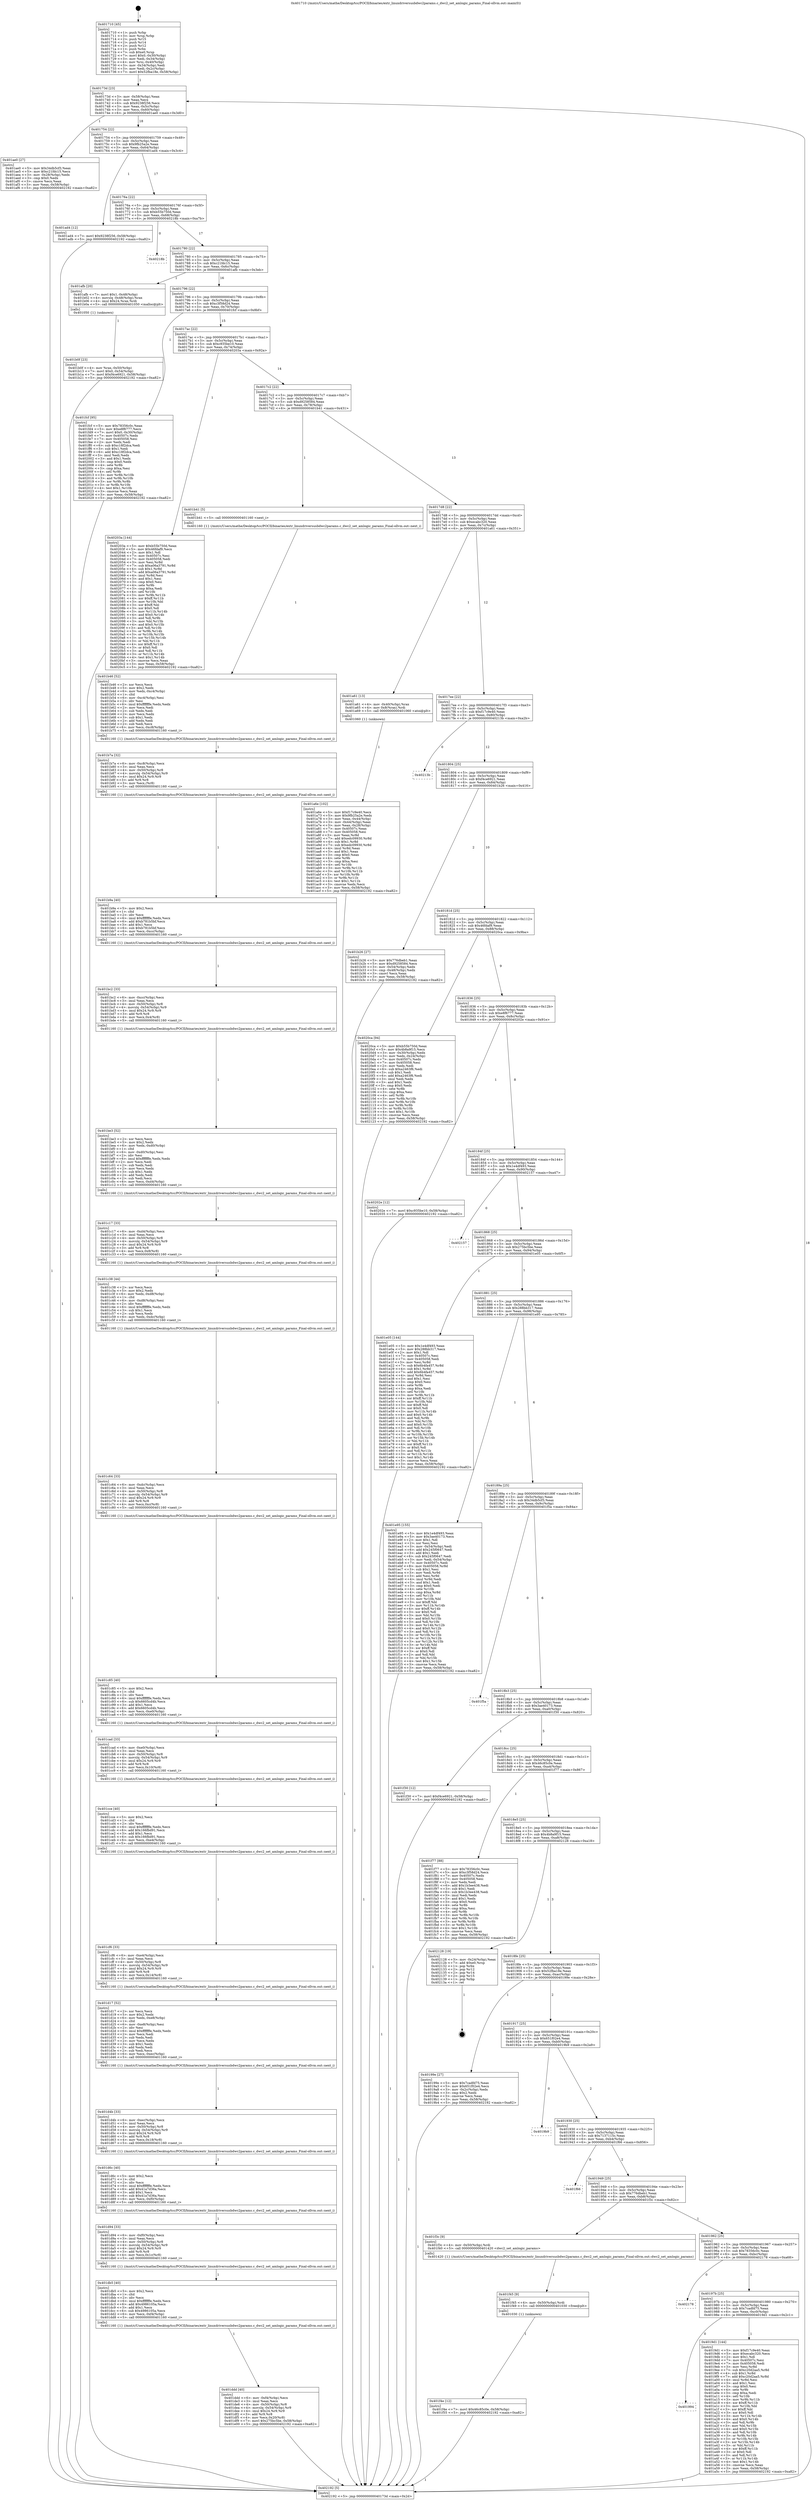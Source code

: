 digraph "0x401710" {
  label = "0x401710 (/mnt/c/Users/mathe/Desktop/tcc/POCII/binaries/extr_linuxdriversusbdwc2params.c_dwc2_set_amlogic_params_Final-ollvm.out::main(0))"
  labelloc = "t"
  node[shape=record]

  Entry [label="",width=0.3,height=0.3,shape=circle,fillcolor=black,style=filled]
  "0x40173d" [label="{
     0x40173d [23]\l
     | [instrs]\l
     &nbsp;&nbsp;0x40173d \<+3\>: mov -0x58(%rbp),%eax\l
     &nbsp;&nbsp;0x401740 \<+2\>: mov %eax,%ecx\l
     &nbsp;&nbsp;0x401742 \<+6\>: sub $0x9238f256,%ecx\l
     &nbsp;&nbsp;0x401748 \<+3\>: mov %eax,-0x5c(%rbp)\l
     &nbsp;&nbsp;0x40174b \<+3\>: mov %ecx,-0x60(%rbp)\l
     &nbsp;&nbsp;0x40174e \<+6\>: je 0000000000401ae0 \<main+0x3d0\>\l
  }"]
  "0x401ae0" [label="{
     0x401ae0 [27]\l
     | [instrs]\l
     &nbsp;&nbsp;0x401ae0 \<+5\>: mov $0x34db5cf3,%eax\l
     &nbsp;&nbsp;0x401ae5 \<+5\>: mov $0xc21fdc15,%ecx\l
     &nbsp;&nbsp;0x401aea \<+3\>: mov -0x28(%rbp),%edx\l
     &nbsp;&nbsp;0x401aed \<+3\>: cmp $0x0,%edx\l
     &nbsp;&nbsp;0x401af0 \<+3\>: cmove %ecx,%eax\l
     &nbsp;&nbsp;0x401af3 \<+3\>: mov %eax,-0x58(%rbp)\l
     &nbsp;&nbsp;0x401af6 \<+5\>: jmp 0000000000402192 \<main+0xa82\>\l
  }"]
  "0x401754" [label="{
     0x401754 [22]\l
     | [instrs]\l
     &nbsp;&nbsp;0x401754 \<+5\>: jmp 0000000000401759 \<main+0x49\>\l
     &nbsp;&nbsp;0x401759 \<+3\>: mov -0x5c(%rbp),%eax\l
     &nbsp;&nbsp;0x40175c \<+5\>: sub $0x9fb25a2e,%eax\l
     &nbsp;&nbsp;0x401761 \<+3\>: mov %eax,-0x64(%rbp)\l
     &nbsp;&nbsp;0x401764 \<+6\>: je 0000000000401ad4 \<main+0x3c4\>\l
  }"]
  Exit [label="",width=0.3,height=0.3,shape=circle,fillcolor=black,style=filled,peripheries=2]
  "0x401ad4" [label="{
     0x401ad4 [12]\l
     | [instrs]\l
     &nbsp;&nbsp;0x401ad4 \<+7\>: movl $0x9238f256,-0x58(%rbp)\l
     &nbsp;&nbsp;0x401adb \<+5\>: jmp 0000000000402192 \<main+0xa82\>\l
  }"]
  "0x40176a" [label="{
     0x40176a [22]\l
     | [instrs]\l
     &nbsp;&nbsp;0x40176a \<+5\>: jmp 000000000040176f \<main+0x5f\>\l
     &nbsp;&nbsp;0x40176f \<+3\>: mov -0x5c(%rbp),%eax\l
     &nbsp;&nbsp;0x401772 \<+5\>: sub $0xb55b750d,%eax\l
     &nbsp;&nbsp;0x401777 \<+3\>: mov %eax,-0x68(%rbp)\l
     &nbsp;&nbsp;0x40177a \<+6\>: je 000000000040218b \<main+0xa7b\>\l
  }"]
  "0x401f4e" [label="{
     0x401f4e [12]\l
     | [instrs]\l
     &nbsp;&nbsp;0x401f4e \<+7\>: movl $0x46c85c0e,-0x58(%rbp)\l
     &nbsp;&nbsp;0x401f55 \<+5\>: jmp 0000000000402192 \<main+0xa82\>\l
  }"]
  "0x40218b" [label="{
     0x40218b\l
  }", style=dashed]
  "0x401780" [label="{
     0x401780 [22]\l
     | [instrs]\l
     &nbsp;&nbsp;0x401780 \<+5\>: jmp 0000000000401785 \<main+0x75\>\l
     &nbsp;&nbsp;0x401785 \<+3\>: mov -0x5c(%rbp),%eax\l
     &nbsp;&nbsp;0x401788 \<+5\>: sub $0xc21fdc15,%eax\l
     &nbsp;&nbsp;0x40178d \<+3\>: mov %eax,-0x6c(%rbp)\l
     &nbsp;&nbsp;0x401790 \<+6\>: je 0000000000401afb \<main+0x3eb\>\l
  }"]
  "0x401f45" [label="{
     0x401f45 [9]\l
     | [instrs]\l
     &nbsp;&nbsp;0x401f45 \<+4\>: mov -0x50(%rbp),%rdi\l
     &nbsp;&nbsp;0x401f49 \<+5\>: call 0000000000401030 \<free@plt\>\l
     | [calls]\l
     &nbsp;&nbsp;0x401030 \{1\} (unknown)\l
  }"]
  "0x401afb" [label="{
     0x401afb [20]\l
     | [instrs]\l
     &nbsp;&nbsp;0x401afb \<+7\>: movl $0x1,-0x48(%rbp)\l
     &nbsp;&nbsp;0x401b02 \<+4\>: movslq -0x48(%rbp),%rax\l
     &nbsp;&nbsp;0x401b06 \<+4\>: imul $0x24,%rax,%rdi\l
     &nbsp;&nbsp;0x401b0a \<+5\>: call 0000000000401050 \<malloc@plt\>\l
     | [calls]\l
     &nbsp;&nbsp;0x401050 \{1\} (unknown)\l
  }"]
  "0x401796" [label="{
     0x401796 [22]\l
     | [instrs]\l
     &nbsp;&nbsp;0x401796 \<+5\>: jmp 000000000040179b \<main+0x8b\>\l
     &nbsp;&nbsp;0x40179b \<+3\>: mov -0x5c(%rbp),%eax\l
     &nbsp;&nbsp;0x40179e \<+5\>: sub $0xc3f58d24,%eax\l
     &nbsp;&nbsp;0x4017a3 \<+3\>: mov %eax,-0x70(%rbp)\l
     &nbsp;&nbsp;0x4017a6 \<+6\>: je 0000000000401fcf \<main+0x8bf\>\l
  }"]
  "0x401ddd" [label="{
     0x401ddd [40]\l
     | [instrs]\l
     &nbsp;&nbsp;0x401ddd \<+6\>: mov -0xf4(%rbp),%ecx\l
     &nbsp;&nbsp;0x401de3 \<+3\>: imul %eax,%ecx\l
     &nbsp;&nbsp;0x401de6 \<+4\>: mov -0x50(%rbp),%r8\l
     &nbsp;&nbsp;0x401dea \<+4\>: movslq -0x54(%rbp),%r9\l
     &nbsp;&nbsp;0x401dee \<+4\>: imul $0x24,%r9,%r9\l
     &nbsp;&nbsp;0x401df2 \<+3\>: add %r9,%r8\l
     &nbsp;&nbsp;0x401df5 \<+4\>: mov %ecx,0x20(%r8)\l
     &nbsp;&nbsp;0x401df9 \<+7\>: movl $0x275bc5be,-0x58(%rbp)\l
     &nbsp;&nbsp;0x401e00 \<+5\>: jmp 0000000000402192 \<main+0xa82\>\l
  }"]
  "0x401fcf" [label="{
     0x401fcf [95]\l
     | [instrs]\l
     &nbsp;&nbsp;0x401fcf \<+5\>: mov $0x78356c0c,%eax\l
     &nbsp;&nbsp;0x401fd4 \<+5\>: mov $0xe8f6777,%ecx\l
     &nbsp;&nbsp;0x401fd9 \<+7\>: movl $0x0,-0x30(%rbp)\l
     &nbsp;&nbsp;0x401fe0 \<+7\>: mov 0x40507c,%edx\l
     &nbsp;&nbsp;0x401fe7 \<+7\>: mov 0x405058,%esi\l
     &nbsp;&nbsp;0x401fee \<+2\>: mov %edx,%edi\l
     &nbsp;&nbsp;0x401ff0 \<+6\>: sub $0xc18f2dca,%edi\l
     &nbsp;&nbsp;0x401ff6 \<+3\>: sub $0x1,%edi\l
     &nbsp;&nbsp;0x401ff9 \<+6\>: add $0xc18f2dca,%edi\l
     &nbsp;&nbsp;0x401fff \<+3\>: imul %edi,%edx\l
     &nbsp;&nbsp;0x402002 \<+3\>: and $0x1,%edx\l
     &nbsp;&nbsp;0x402005 \<+3\>: cmp $0x0,%edx\l
     &nbsp;&nbsp;0x402008 \<+4\>: sete %r8b\l
     &nbsp;&nbsp;0x40200c \<+3\>: cmp $0xa,%esi\l
     &nbsp;&nbsp;0x40200f \<+4\>: setl %r9b\l
     &nbsp;&nbsp;0x402013 \<+3\>: mov %r8b,%r10b\l
     &nbsp;&nbsp;0x402016 \<+3\>: and %r9b,%r10b\l
     &nbsp;&nbsp;0x402019 \<+3\>: xor %r9b,%r8b\l
     &nbsp;&nbsp;0x40201c \<+3\>: or %r8b,%r10b\l
     &nbsp;&nbsp;0x40201f \<+4\>: test $0x1,%r10b\l
     &nbsp;&nbsp;0x402023 \<+3\>: cmovne %ecx,%eax\l
     &nbsp;&nbsp;0x402026 \<+3\>: mov %eax,-0x58(%rbp)\l
     &nbsp;&nbsp;0x402029 \<+5\>: jmp 0000000000402192 \<main+0xa82\>\l
  }"]
  "0x4017ac" [label="{
     0x4017ac [22]\l
     | [instrs]\l
     &nbsp;&nbsp;0x4017ac \<+5\>: jmp 00000000004017b1 \<main+0xa1\>\l
     &nbsp;&nbsp;0x4017b1 \<+3\>: mov -0x5c(%rbp),%eax\l
     &nbsp;&nbsp;0x4017b4 \<+5\>: sub $0xc935be10,%eax\l
     &nbsp;&nbsp;0x4017b9 \<+3\>: mov %eax,-0x74(%rbp)\l
     &nbsp;&nbsp;0x4017bc \<+6\>: je 000000000040203a \<main+0x92a\>\l
  }"]
  "0x401db5" [label="{
     0x401db5 [40]\l
     | [instrs]\l
     &nbsp;&nbsp;0x401db5 \<+5\>: mov $0x2,%ecx\l
     &nbsp;&nbsp;0x401dba \<+1\>: cltd\l
     &nbsp;&nbsp;0x401dbb \<+2\>: idiv %ecx\l
     &nbsp;&nbsp;0x401dbd \<+6\>: imul $0xfffffffe,%edx,%ecx\l
     &nbsp;&nbsp;0x401dc3 \<+6\>: add $0x4986105a,%ecx\l
     &nbsp;&nbsp;0x401dc9 \<+3\>: add $0x1,%ecx\l
     &nbsp;&nbsp;0x401dcc \<+6\>: sub $0x4986105a,%ecx\l
     &nbsp;&nbsp;0x401dd2 \<+6\>: mov %ecx,-0xf4(%rbp)\l
     &nbsp;&nbsp;0x401dd8 \<+5\>: call 0000000000401160 \<next_i\>\l
     | [calls]\l
     &nbsp;&nbsp;0x401160 \{1\} (/mnt/c/Users/mathe/Desktop/tcc/POCII/binaries/extr_linuxdriversusbdwc2params.c_dwc2_set_amlogic_params_Final-ollvm.out::next_i)\l
  }"]
  "0x40203a" [label="{
     0x40203a [144]\l
     | [instrs]\l
     &nbsp;&nbsp;0x40203a \<+5\>: mov $0xb55b750d,%eax\l
     &nbsp;&nbsp;0x40203f \<+5\>: mov $0x46fdaf9,%ecx\l
     &nbsp;&nbsp;0x402044 \<+2\>: mov $0x1,%dl\l
     &nbsp;&nbsp;0x402046 \<+7\>: mov 0x40507c,%esi\l
     &nbsp;&nbsp;0x40204d \<+7\>: mov 0x405058,%edi\l
     &nbsp;&nbsp;0x402054 \<+3\>: mov %esi,%r8d\l
     &nbsp;&nbsp;0x402057 \<+7\>: sub $0xa06a3791,%r8d\l
     &nbsp;&nbsp;0x40205e \<+4\>: sub $0x1,%r8d\l
     &nbsp;&nbsp;0x402062 \<+7\>: add $0xa06a3791,%r8d\l
     &nbsp;&nbsp;0x402069 \<+4\>: imul %r8d,%esi\l
     &nbsp;&nbsp;0x40206d \<+3\>: and $0x1,%esi\l
     &nbsp;&nbsp;0x402070 \<+3\>: cmp $0x0,%esi\l
     &nbsp;&nbsp;0x402073 \<+4\>: sete %r9b\l
     &nbsp;&nbsp;0x402077 \<+3\>: cmp $0xa,%edi\l
     &nbsp;&nbsp;0x40207a \<+4\>: setl %r10b\l
     &nbsp;&nbsp;0x40207e \<+3\>: mov %r9b,%r11b\l
     &nbsp;&nbsp;0x402081 \<+4\>: xor $0xff,%r11b\l
     &nbsp;&nbsp;0x402085 \<+3\>: mov %r10b,%bl\l
     &nbsp;&nbsp;0x402088 \<+3\>: xor $0xff,%bl\l
     &nbsp;&nbsp;0x40208b \<+3\>: xor $0x0,%dl\l
     &nbsp;&nbsp;0x40208e \<+3\>: mov %r11b,%r14b\l
     &nbsp;&nbsp;0x402091 \<+4\>: and $0x0,%r14b\l
     &nbsp;&nbsp;0x402095 \<+3\>: and %dl,%r9b\l
     &nbsp;&nbsp;0x402098 \<+3\>: mov %bl,%r15b\l
     &nbsp;&nbsp;0x40209b \<+4\>: and $0x0,%r15b\l
     &nbsp;&nbsp;0x40209f \<+3\>: and %dl,%r10b\l
     &nbsp;&nbsp;0x4020a2 \<+3\>: or %r9b,%r14b\l
     &nbsp;&nbsp;0x4020a5 \<+3\>: or %r10b,%r15b\l
     &nbsp;&nbsp;0x4020a8 \<+3\>: xor %r15b,%r14b\l
     &nbsp;&nbsp;0x4020ab \<+3\>: or %bl,%r11b\l
     &nbsp;&nbsp;0x4020ae \<+4\>: xor $0xff,%r11b\l
     &nbsp;&nbsp;0x4020b2 \<+3\>: or $0x0,%dl\l
     &nbsp;&nbsp;0x4020b5 \<+3\>: and %dl,%r11b\l
     &nbsp;&nbsp;0x4020b8 \<+3\>: or %r11b,%r14b\l
     &nbsp;&nbsp;0x4020bb \<+4\>: test $0x1,%r14b\l
     &nbsp;&nbsp;0x4020bf \<+3\>: cmovne %ecx,%eax\l
     &nbsp;&nbsp;0x4020c2 \<+3\>: mov %eax,-0x58(%rbp)\l
     &nbsp;&nbsp;0x4020c5 \<+5\>: jmp 0000000000402192 \<main+0xa82\>\l
  }"]
  "0x4017c2" [label="{
     0x4017c2 [22]\l
     | [instrs]\l
     &nbsp;&nbsp;0x4017c2 \<+5\>: jmp 00000000004017c7 \<main+0xb7\>\l
     &nbsp;&nbsp;0x4017c7 \<+3\>: mov -0x5c(%rbp),%eax\l
     &nbsp;&nbsp;0x4017ca \<+5\>: sub $0xd9258584,%eax\l
     &nbsp;&nbsp;0x4017cf \<+3\>: mov %eax,-0x78(%rbp)\l
     &nbsp;&nbsp;0x4017d2 \<+6\>: je 0000000000401b41 \<main+0x431\>\l
  }"]
  "0x401d94" [label="{
     0x401d94 [33]\l
     | [instrs]\l
     &nbsp;&nbsp;0x401d94 \<+6\>: mov -0xf0(%rbp),%ecx\l
     &nbsp;&nbsp;0x401d9a \<+3\>: imul %eax,%ecx\l
     &nbsp;&nbsp;0x401d9d \<+4\>: mov -0x50(%rbp),%r8\l
     &nbsp;&nbsp;0x401da1 \<+4\>: movslq -0x54(%rbp),%r9\l
     &nbsp;&nbsp;0x401da5 \<+4\>: imul $0x24,%r9,%r9\l
     &nbsp;&nbsp;0x401da9 \<+3\>: add %r9,%r8\l
     &nbsp;&nbsp;0x401dac \<+4\>: mov %ecx,0x1c(%r8)\l
     &nbsp;&nbsp;0x401db0 \<+5\>: call 0000000000401160 \<next_i\>\l
     | [calls]\l
     &nbsp;&nbsp;0x401160 \{1\} (/mnt/c/Users/mathe/Desktop/tcc/POCII/binaries/extr_linuxdriversusbdwc2params.c_dwc2_set_amlogic_params_Final-ollvm.out::next_i)\l
  }"]
  "0x401b41" [label="{
     0x401b41 [5]\l
     | [instrs]\l
     &nbsp;&nbsp;0x401b41 \<+5\>: call 0000000000401160 \<next_i\>\l
     | [calls]\l
     &nbsp;&nbsp;0x401160 \{1\} (/mnt/c/Users/mathe/Desktop/tcc/POCII/binaries/extr_linuxdriversusbdwc2params.c_dwc2_set_amlogic_params_Final-ollvm.out::next_i)\l
  }"]
  "0x4017d8" [label="{
     0x4017d8 [22]\l
     | [instrs]\l
     &nbsp;&nbsp;0x4017d8 \<+5\>: jmp 00000000004017dd \<main+0xcd\>\l
     &nbsp;&nbsp;0x4017dd \<+3\>: mov -0x5c(%rbp),%eax\l
     &nbsp;&nbsp;0x4017e0 \<+5\>: sub $0xecabc320,%eax\l
     &nbsp;&nbsp;0x4017e5 \<+3\>: mov %eax,-0x7c(%rbp)\l
     &nbsp;&nbsp;0x4017e8 \<+6\>: je 0000000000401a61 \<main+0x351\>\l
  }"]
  "0x401d6c" [label="{
     0x401d6c [40]\l
     | [instrs]\l
     &nbsp;&nbsp;0x401d6c \<+5\>: mov $0x2,%ecx\l
     &nbsp;&nbsp;0x401d71 \<+1\>: cltd\l
     &nbsp;&nbsp;0x401d72 \<+2\>: idiv %ecx\l
     &nbsp;&nbsp;0x401d74 \<+6\>: imul $0xfffffffe,%edx,%ecx\l
     &nbsp;&nbsp;0x401d7a \<+6\>: add $0x41a7d36a,%ecx\l
     &nbsp;&nbsp;0x401d80 \<+3\>: add $0x1,%ecx\l
     &nbsp;&nbsp;0x401d83 \<+6\>: sub $0x41a7d36a,%ecx\l
     &nbsp;&nbsp;0x401d89 \<+6\>: mov %ecx,-0xf0(%rbp)\l
     &nbsp;&nbsp;0x401d8f \<+5\>: call 0000000000401160 \<next_i\>\l
     | [calls]\l
     &nbsp;&nbsp;0x401160 \{1\} (/mnt/c/Users/mathe/Desktop/tcc/POCII/binaries/extr_linuxdriversusbdwc2params.c_dwc2_set_amlogic_params_Final-ollvm.out::next_i)\l
  }"]
  "0x401a61" [label="{
     0x401a61 [13]\l
     | [instrs]\l
     &nbsp;&nbsp;0x401a61 \<+4\>: mov -0x40(%rbp),%rax\l
     &nbsp;&nbsp;0x401a65 \<+4\>: mov 0x8(%rax),%rdi\l
     &nbsp;&nbsp;0x401a69 \<+5\>: call 0000000000401060 \<atoi@plt\>\l
     | [calls]\l
     &nbsp;&nbsp;0x401060 \{1\} (unknown)\l
  }"]
  "0x4017ee" [label="{
     0x4017ee [22]\l
     | [instrs]\l
     &nbsp;&nbsp;0x4017ee \<+5\>: jmp 00000000004017f3 \<main+0xe3\>\l
     &nbsp;&nbsp;0x4017f3 \<+3\>: mov -0x5c(%rbp),%eax\l
     &nbsp;&nbsp;0x4017f6 \<+5\>: sub $0xf17c9e40,%eax\l
     &nbsp;&nbsp;0x4017fb \<+3\>: mov %eax,-0x80(%rbp)\l
     &nbsp;&nbsp;0x4017fe \<+6\>: je 000000000040213b \<main+0xa2b\>\l
  }"]
  "0x401d4b" [label="{
     0x401d4b [33]\l
     | [instrs]\l
     &nbsp;&nbsp;0x401d4b \<+6\>: mov -0xec(%rbp),%ecx\l
     &nbsp;&nbsp;0x401d51 \<+3\>: imul %eax,%ecx\l
     &nbsp;&nbsp;0x401d54 \<+4\>: mov -0x50(%rbp),%r8\l
     &nbsp;&nbsp;0x401d58 \<+4\>: movslq -0x54(%rbp),%r9\l
     &nbsp;&nbsp;0x401d5c \<+4\>: imul $0x24,%r9,%r9\l
     &nbsp;&nbsp;0x401d60 \<+3\>: add %r9,%r8\l
     &nbsp;&nbsp;0x401d63 \<+4\>: mov %ecx,0x18(%r8)\l
     &nbsp;&nbsp;0x401d67 \<+5\>: call 0000000000401160 \<next_i\>\l
     | [calls]\l
     &nbsp;&nbsp;0x401160 \{1\} (/mnt/c/Users/mathe/Desktop/tcc/POCII/binaries/extr_linuxdriversusbdwc2params.c_dwc2_set_amlogic_params_Final-ollvm.out::next_i)\l
  }"]
  "0x40213b" [label="{
     0x40213b\l
  }", style=dashed]
  "0x401804" [label="{
     0x401804 [25]\l
     | [instrs]\l
     &nbsp;&nbsp;0x401804 \<+5\>: jmp 0000000000401809 \<main+0xf9\>\l
     &nbsp;&nbsp;0x401809 \<+3\>: mov -0x5c(%rbp),%eax\l
     &nbsp;&nbsp;0x40180c \<+5\>: sub $0xf4ce6921,%eax\l
     &nbsp;&nbsp;0x401811 \<+6\>: mov %eax,-0x84(%rbp)\l
     &nbsp;&nbsp;0x401817 \<+6\>: je 0000000000401b26 \<main+0x416\>\l
  }"]
  "0x401d17" [label="{
     0x401d17 [52]\l
     | [instrs]\l
     &nbsp;&nbsp;0x401d17 \<+2\>: xor %ecx,%ecx\l
     &nbsp;&nbsp;0x401d19 \<+5\>: mov $0x2,%edx\l
     &nbsp;&nbsp;0x401d1e \<+6\>: mov %edx,-0xe8(%rbp)\l
     &nbsp;&nbsp;0x401d24 \<+1\>: cltd\l
     &nbsp;&nbsp;0x401d25 \<+6\>: mov -0xe8(%rbp),%esi\l
     &nbsp;&nbsp;0x401d2b \<+2\>: idiv %esi\l
     &nbsp;&nbsp;0x401d2d \<+6\>: imul $0xfffffffe,%edx,%edx\l
     &nbsp;&nbsp;0x401d33 \<+2\>: mov %ecx,%edi\l
     &nbsp;&nbsp;0x401d35 \<+2\>: sub %edx,%edi\l
     &nbsp;&nbsp;0x401d37 \<+2\>: mov %ecx,%edx\l
     &nbsp;&nbsp;0x401d39 \<+3\>: sub $0x1,%edx\l
     &nbsp;&nbsp;0x401d3c \<+2\>: add %edx,%edi\l
     &nbsp;&nbsp;0x401d3e \<+2\>: sub %edi,%ecx\l
     &nbsp;&nbsp;0x401d40 \<+6\>: mov %ecx,-0xec(%rbp)\l
     &nbsp;&nbsp;0x401d46 \<+5\>: call 0000000000401160 \<next_i\>\l
     | [calls]\l
     &nbsp;&nbsp;0x401160 \{1\} (/mnt/c/Users/mathe/Desktop/tcc/POCII/binaries/extr_linuxdriversusbdwc2params.c_dwc2_set_amlogic_params_Final-ollvm.out::next_i)\l
  }"]
  "0x401b26" [label="{
     0x401b26 [27]\l
     | [instrs]\l
     &nbsp;&nbsp;0x401b26 \<+5\>: mov $0x776dbeb1,%eax\l
     &nbsp;&nbsp;0x401b2b \<+5\>: mov $0xd9258584,%ecx\l
     &nbsp;&nbsp;0x401b30 \<+3\>: mov -0x54(%rbp),%edx\l
     &nbsp;&nbsp;0x401b33 \<+3\>: cmp -0x48(%rbp),%edx\l
     &nbsp;&nbsp;0x401b36 \<+3\>: cmovl %ecx,%eax\l
     &nbsp;&nbsp;0x401b39 \<+3\>: mov %eax,-0x58(%rbp)\l
     &nbsp;&nbsp;0x401b3c \<+5\>: jmp 0000000000402192 \<main+0xa82\>\l
  }"]
  "0x40181d" [label="{
     0x40181d [25]\l
     | [instrs]\l
     &nbsp;&nbsp;0x40181d \<+5\>: jmp 0000000000401822 \<main+0x112\>\l
     &nbsp;&nbsp;0x401822 \<+3\>: mov -0x5c(%rbp),%eax\l
     &nbsp;&nbsp;0x401825 \<+5\>: sub $0x46fdaf9,%eax\l
     &nbsp;&nbsp;0x40182a \<+6\>: mov %eax,-0x88(%rbp)\l
     &nbsp;&nbsp;0x401830 \<+6\>: je 00000000004020ca \<main+0x9ba\>\l
  }"]
  "0x401cf6" [label="{
     0x401cf6 [33]\l
     | [instrs]\l
     &nbsp;&nbsp;0x401cf6 \<+6\>: mov -0xe4(%rbp),%ecx\l
     &nbsp;&nbsp;0x401cfc \<+3\>: imul %eax,%ecx\l
     &nbsp;&nbsp;0x401cff \<+4\>: mov -0x50(%rbp),%r8\l
     &nbsp;&nbsp;0x401d03 \<+4\>: movslq -0x54(%rbp),%r9\l
     &nbsp;&nbsp;0x401d07 \<+4\>: imul $0x24,%r9,%r9\l
     &nbsp;&nbsp;0x401d0b \<+3\>: add %r9,%r8\l
     &nbsp;&nbsp;0x401d0e \<+4\>: mov %ecx,0x14(%r8)\l
     &nbsp;&nbsp;0x401d12 \<+5\>: call 0000000000401160 \<next_i\>\l
     | [calls]\l
     &nbsp;&nbsp;0x401160 \{1\} (/mnt/c/Users/mathe/Desktop/tcc/POCII/binaries/extr_linuxdriversusbdwc2params.c_dwc2_set_amlogic_params_Final-ollvm.out::next_i)\l
  }"]
  "0x4020ca" [label="{
     0x4020ca [94]\l
     | [instrs]\l
     &nbsp;&nbsp;0x4020ca \<+5\>: mov $0xb55b750d,%eax\l
     &nbsp;&nbsp;0x4020cf \<+5\>: mov $0x4b8a9f15,%ecx\l
     &nbsp;&nbsp;0x4020d4 \<+3\>: mov -0x30(%rbp),%edx\l
     &nbsp;&nbsp;0x4020d7 \<+3\>: mov %edx,-0x24(%rbp)\l
     &nbsp;&nbsp;0x4020da \<+7\>: mov 0x40507c,%edx\l
     &nbsp;&nbsp;0x4020e1 \<+7\>: mov 0x405058,%esi\l
     &nbsp;&nbsp;0x4020e8 \<+2\>: mov %edx,%edi\l
     &nbsp;&nbsp;0x4020ea \<+6\>: sub $0xa2463f6,%edi\l
     &nbsp;&nbsp;0x4020f0 \<+3\>: sub $0x1,%edi\l
     &nbsp;&nbsp;0x4020f3 \<+6\>: add $0xa2463f6,%edi\l
     &nbsp;&nbsp;0x4020f9 \<+3\>: imul %edi,%edx\l
     &nbsp;&nbsp;0x4020fc \<+3\>: and $0x1,%edx\l
     &nbsp;&nbsp;0x4020ff \<+3\>: cmp $0x0,%edx\l
     &nbsp;&nbsp;0x402102 \<+4\>: sete %r8b\l
     &nbsp;&nbsp;0x402106 \<+3\>: cmp $0xa,%esi\l
     &nbsp;&nbsp;0x402109 \<+4\>: setl %r9b\l
     &nbsp;&nbsp;0x40210d \<+3\>: mov %r8b,%r10b\l
     &nbsp;&nbsp;0x402110 \<+3\>: and %r9b,%r10b\l
     &nbsp;&nbsp;0x402113 \<+3\>: xor %r9b,%r8b\l
     &nbsp;&nbsp;0x402116 \<+3\>: or %r8b,%r10b\l
     &nbsp;&nbsp;0x402119 \<+4\>: test $0x1,%r10b\l
     &nbsp;&nbsp;0x40211d \<+3\>: cmovne %ecx,%eax\l
     &nbsp;&nbsp;0x402120 \<+3\>: mov %eax,-0x58(%rbp)\l
     &nbsp;&nbsp;0x402123 \<+5\>: jmp 0000000000402192 \<main+0xa82\>\l
  }"]
  "0x401836" [label="{
     0x401836 [25]\l
     | [instrs]\l
     &nbsp;&nbsp;0x401836 \<+5\>: jmp 000000000040183b \<main+0x12b\>\l
     &nbsp;&nbsp;0x40183b \<+3\>: mov -0x5c(%rbp),%eax\l
     &nbsp;&nbsp;0x40183e \<+5\>: sub $0xe8f6777,%eax\l
     &nbsp;&nbsp;0x401843 \<+6\>: mov %eax,-0x8c(%rbp)\l
     &nbsp;&nbsp;0x401849 \<+6\>: je 000000000040202e \<main+0x91e\>\l
  }"]
  "0x401cce" [label="{
     0x401cce [40]\l
     | [instrs]\l
     &nbsp;&nbsp;0x401cce \<+5\>: mov $0x2,%ecx\l
     &nbsp;&nbsp;0x401cd3 \<+1\>: cltd\l
     &nbsp;&nbsp;0x401cd4 \<+2\>: idiv %ecx\l
     &nbsp;&nbsp;0x401cd6 \<+6\>: imul $0xfffffffe,%edx,%ecx\l
     &nbsp;&nbsp;0x401cdc \<+6\>: add $0x166fbd91,%ecx\l
     &nbsp;&nbsp;0x401ce2 \<+3\>: add $0x1,%ecx\l
     &nbsp;&nbsp;0x401ce5 \<+6\>: sub $0x166fbd91,%ecx\l
     &nbsp;&nbsp;0x401ceb \<+6\>: mov %ecx,-0xe4(%rbp)\l
     &nbsp;&nbsp;0x401cf1 \<+5\>: call 0000000000401160 \<next_i\>\l
     | [calls]\l
     &nbsp;&nbsp;0x401160 \{1\} (/mnt/c/Users/mathe/Desktop/tcc/POCII/binaries/extr_linuxdriversusbdwc2params.c_dwc2_set_amlogic_params_Final-ollvm.out::next_i)\l
  }"]
  "0x40202e" [label="{
     0x40202e [12]\l
     | [instrs]\l
     &nbsp;&nbsp;0x40202e \<+7\>: movl $0xc935be10,-0x58(%rbp)\l
     &nbsp;&nbsp;0x402035 \<+5\>: jmp 0000000000402192 \<main+0xa82\>\l
  }"]
  "0x40184f" [label="{
     0x40184f [25]\l
     | [instrs]\l
     &nbsp;&nbsp;0x40184f \<+5\>: jmp 0000000000401854 \<main+0x144\>\l
     &nbsp;&nbsp;0x401854 \<+3\>: mov -0x5c(%rbp),%eax\l
     &nbsp;&nbsp;0x401857 \<+5\>: sub $0x1e4df493,%eax\l
     &nbsp;&nbsp;0x40185c \<+6\>: mov %eax,-0x90(%rbp)\l
     &nbsp;&nbsp;0x401862 \<+6\>: je 0000000000402157 \<main+0xa47\>\l
  }"]
  "0x401cad" [label="{
     0x401cad [33]\l
     | [instrs]\l
     &nbsp;&nbsp;0x401cad \<+6\>: mov -0xe0(%rbp),%ecx\l
     &nbsp;&nbsp;0x401cb3 \<+3\>: imul %eax,%ecx\l
     &nbsp;&nbsp;0x401cb6 \<+4\>: mov -0x50(%rbp),%r8\l
     &nbsp;&nbsp;0x401cba \<+4\>: movslq -0x54(%rbp),%r9\l
     &nbsp;&nbsp;0x401cbe \<+4\>: imul $0x24,%r9,%r9\l
     &nbsp;&nbsp;0x401cc2 \<+3\>: add %r9,%r8\l
     &nbsp;&nbsp;0x401cc5 \<+4\>: mov %ecx,0x10(%r8)\l
     &nbsp;&nbsp;0x401cc9 \<+5\>: call 0000000000401160 \<next_i\>\l
     | [calls]\l
     &nbsp;&nbsp;0x401160 \{1\} (/mnt/c/Users/mathe/Desktop/tcc/POCII/binaries/extr_linuxdriversusbdwc2params.c_dwc2_set_amlogic_params_Final-ollvm.out::next_i)\l
  }"]
  "0x402157" [label="{
     0x402157\l
  }", style=dashed]
  "0x401868" [label="{
     0x401868 [25]\l
     | [instrs]\l
     &nbsp;&nbsp;0x401868 \<+5\>: jmp 000000000040186d \<main+0x15d\>\l
     &nbsp;&nbsp;0x40186d \<+3\>: mov -0x5c(%rbp),%eax\l
     &nbsp;&nbsp;0x401870 \<+5\>: sub $0x275bc5be,%eax\l
     &nbsp;&nbsp;0x401875 \<+6\>: mov %eax,-0x94(%rbp)\l
     &nbsp;&nbsp;0x40187b \<+6\>: je 0000000000401e05 \<main+0x6f5\>\l
  }"]
  "0x401c85" [label="{
     0x401c85 [40]\l
     | [instrs]\l
     &nbsp;&nbsp;0x401c85 \<+5\>: mov $0x2,%ecx\l
     &nbsp;&nbsp;0x401c8a \<+1\>: cltd\l
     &nbsp;&nbsp;0x401c8b \<+2\>: idiv %ecx\l
     &nbsp;&nbsp;0x401c8d \<+6\>: imul $0xfffffffe,%edx,%ecx\l
     &nbsp;&nbsp;0x401c93 \<+6\>: sub $0x6605cd4b,%ecx\l
     &nbsp;&nbsp;0x401c99 \<+3\>: add $0x1,%ecx\l
     &nbsp;&nbsp;0x401c9c \<+6\>: add $0x6605cd4b,%ecx\l
     &nbsp;&nbsp;0x401ca2 \<+6\>: mov %ecx,-0xe0(%rbp)\l
     &nbsp;&nbsp;0x401ca8 \<+5\>: call 0000000000401160 \<next_i\>\l
     | [calls]\l
     &nbsp;&nbsp;0x401160 \{1\} (/mnt/c/Users/mathe/Desktop/tcc/POCII/binaries/extr_linuxdriversusbdwc2params.c_dwc2_set_amlogic_params_Final-ollvm.out::next_i)\l
  }"]
  "0x401e05" [label="{
     0x401e05 [144]\l
     | [instrs]\l
     &nbsp;&nbsp;0x401e05 \<+5\>: mov $0x1e4df493,%eax\l
     &nbsp;&nbsp;0x401e0a \<+5\>: mov $0x288bb317,%ecx\l
     &nbsp;&nbsp;0x401e0f \<+2\>: mov $0x1,%dl\l
     &nbsp;&nbsp;0x401e11 \<+7\>: mov 0x40507c,%esi\l
     &nbsp;&nbsp;0x401e18 \<+7\>: mov 0x405058,%edi\l
     &nbsp;&nbsp;0x401e1f \<+3\>: mov %esi,%r8d\l
     &nbsp;&nbsp;0x401e22 \<+7\>: sub $0x6b4fa457,%r8d\l
     &nbsp;&nbsp;0x401e29 \<+4\>: sub $0x1,%r8d\l
     &nbsp;&nbsp;0x401e2d \<+7\>: add $0x6b4fa457,%r8d\l
     &nbsp;&nbsp;0x401e34 \<+4\>: imul %r8d,%esi\l
     &nbsp;&nbsp;0x401e38 \<+3\>: and $0x1,%esi\l
     &nbsp;&nbsp;0x401e3b \<+3\>: cmp $0x0,%esi\l
     &nbsp;&nbsp;0x401e3e \<+4\>: sete %r9b\l
     &nbsp;&nbsp;0x401e42 \<+3\>: cmp $0xa,%edi\l
     &nbsp;&nbsp;0x401e45 \<+4\>: setl %r10b\l
     &nbsp;&nbsp;0x401e49 \<+3\>: mov %r9b,%r11b\l
     &nbsp;&nbsp;0x401e4c \<+4\>: xor $0xff,%r11b\l
     &nbsp;&nbsp;0x401e50 \<+3\>: mov %r10b,%bl\l
     &nbsp;&nbsp;0x401e53 \<+3\>: xor $0xff,%bl\l
     &nbsp;&nbsp;0x401e56 \<+3\>: xor $0x0,%dl\l
     &nbsp;&nbsp;0x401e59 \<+3\>: mov %r11b,%r14b\l
     &nbsp;&nbsp;0x401e5c \<+4\>: and $0x0,%r14b\l
     &nbsp;&nbsp;0x401e60 \<+3\>: and %dl,%r9b\l
     &nbsp;&nbsp;0x401e63 \<+3\>: mov %bl,%r15b\l
     &nbsp;&nbsp;0x401e66 \<+4\>: and $0x0,%r15b\l
     &nbsp;&nbsp;0x401e6a \<+3\>: and %dl,%r10b\l
     &nbsp;&nbsp;0x401e6d \<+3\>: or %r9b,%r14b\l
     &nbsp;&nbsp;0x401e70 \<+3\>: or %r10b,%r15b\l
     &nbsp;&nbsp;0x401e73 \<+3\>: xor %r15b,%r14b\l
     &nbsp;&nbsp;0x401e76 \<+3\>: or %bl,%r11b\l
     &nbsp;&nbsp;0x401e79 \<+4\>: xor $0xff,%r11b\l
     &nbsp;&nbsp;0x401e7d \<+3\>: or $0x0,%dl\l
     &nbsp;&nbsp;0x401e80 \<+3\>: and %dl,%r11b\l
     &nbsp;&nbsp;0x401e83 \<+3\>: or %r11b,%r14b\l
     &nbsp;&nbsp;0x401e86 \<+4\>: test $0x1,%r14b\l
     &nbsp;&nbsp;0x401e8a \<+3\>: cmovne %ecx,%eax\l
     &nbsp;&nbsp;0x401e8d \<+3\>: mov %eax,-0x58(%rbp)\l
     &nbsp;&nbsp;0x401e90 \<+5\>: jmp 0000000000402192 \<main+0xa82\>\l
  }"]
  "0x401881" [label="{
     0x401881 [25]\l
     | [instrs]\l
     &nbsp;&nbsp;0x401881 \<+5\>: jmp 0000000000401886 \<main+0x176\>\l
     &nbsp;&nbsp;0x401886 \<+3\>: mov -0x5c(%rbp),%eax\l
     &nbsp;&nbsp;0x401889 \<+5\>: sub $0x288bb317,%eax\l
     &nbsp;&nbsp;0x40188e \<+6\>: mov %eax,-0x98(%rbp)\l
     &nbsp;&nbsp;0x401894 \<+6\>: je 0000000000401e95 \<main+0x785\>\l
  }"]
  "0x401c64" [label="{
     0x401c64 [33]\l
     | [instrs]\l
     &nbsp;&nbsp;0x401c64 \<+6\>: mov -0xdc(%rbp),%ecx\l
     &nbsp;&nbsp;0x401c6a \<+3\>: imul %eax,%ecx\l
     &nbsp;&nbsp;0x401c6d \<+4\>: mov -0x50(%rbp),%r8\l
     &nbsp;&nbsp;0x401c71 \<+4\>: movslq -0x54(%rbp),%r9\l
     &nbsp;&nbsp;0x401c75 \<+4\>: imul $0x24,%r9,%r9\l
     &nbsp;&nbsp;0x401c79 \<+3\>: add %r9,%r8\l
     &nbsp;&nbsp;0x401c7c \<+4\>: mov %ecx,0xc(%r8)\l
     &nbsp;&nbsp;0x401c80 \<+5\>: call 0000000000401160 \<next_i\>\l
     | [calls]\l
     &nbsp;&nbsp;0x401160 \{1\} (/mnt/c/Users/mathe/Desktop/tcc/POCII/binaries/extr_linuxdriversusbdwc2params.c_dwc2_set_amlogic_params_Final-ollvm.out::next_i)\l
  }"]
  "0x401e95" [label="{
     0x401e95 [155]\l
     | [instrs]\l
     &nbsp;&nbsp;0x401e95 \<+5\>: mov $0x1e4df493,%eax\l
     &nbsp;&nbsp;0x401e9a \<+5\>: mov $0x3ae40173,%ecx\l
     &nbsp;&nbsp;0x401e9f \<+2\>: mov $0x1,%dl\l
     &nbsp;&nbsp;0x401ea1 \<+2\>: xor %esi,%esi\l
     &nbsp;&nbsp;0x401ea3 \<+3\>: mov -0x54(%rbp),%edi\l
     &nbsp;&nbsp;0x401ea6 \<+6\>: add $0x245f0647,%edi\l
     &nbsp;&nbsp;0x401eac \<+3\>: add $0x1,%edi\l
     &nbsp;&nbsp;0x401eaf \<+6\>: sub $0x245f0647,%edi\l
     &nbsp;&nbsp;0x401eb5 \<+3\>: mov %edi,-0x54(%rbp)\l
     &nbsp;&nbsp;0x401eb8 \<+7\>: mov 0x40507c,%edi\l
     &nbsp;&nbsp;0x401ebf \<+8\>: mov 0x405058,%r8d\l
     &nbsp;&nbsp;0x401ec7 \<+3\>: sub $0x1,%esi\l
     &nbsp;&nbsp;0x401eca \<+3\>: mov %edi,%r9d\l
     &nbsp;&nbsp;0x401ecd \<+3\>: add %esi,%r9d\l
     &nbsp;&nbsp;0x401ed0 \<+4\>: imul %r9d,%edi\l
     &nbsp;&nbsp;0x401ed4 \<+3\>: and $0x1,%edi\l
     &nbsp;&nbsp;0x401ed7 \<+3\>: cmp $0x0,%edi\l
     &nbsp;&nbsp;0x401eda \<+4\>: sete %r10b\l
     &nbsp;&nbsp;0x401ede \<+4\>: cmp $0xa,%r8d\l
     &nbsp;&nbsp;0x401ee2 \<+4\>: setl %r11b\l
     &nbsp;&nbsp;0x401ee6 \<+3\>: mov %r10b,%bl\l
     &nbsp;&nbsp;0x401ee9 \<+3\>: xor $0xff,%bl\l
     &nbsp;&nbsp;0x401eec \<+3\>: mov %r11b,%r14b\l
     &nbsp;&nbsp;0x401eef \<+4\>: xor $0xff,%r14b\l
     &nbsp;&nbsp;0x401ef3 \<+3\>: xor $0x0,%dl\l
     &nbsp;&nbsp;0x401ef6 \<+3\>: mov %bl,%r15b\l
     &nbsp;&nbsp;0x401ef9 \<+4\>: and $0x0,%r15b\l
     &nbsp;&nbsp;0x401efd \<+3\>: and %dl,%r10b\l
     &nbsp;&nbsp;0x401f00 \<+3\>: mov %r14b,%r12b\l
     &nbsp;&nbsp;0x401f03 \<+4\>: and $0x0,%r12b\l
     &nbsp;&nbsp;0x401f07 \<+3\>: and %dl,%r11b\l
     &nbsp;&nbsp;0x401f0a \<+3\>: or %r10b,%r15b\l
     &nbsp;&nbsp;0x401f0d \<+3\>: or %r11b,%r12b\l
     &nbsp;&nbsp;0x401f10 \<+3\>: xor %r12b,%r15b\l
     &nbsp;&nbsp;0x401f13 \<+3\>: or %r14b,%bl\l
     &nbsp;&nbsp;0x401f16 \<+3\>: xor $0xff,%bl\l
     &nbsp;&nbsp;0x401f19 \<+3\>: or $0x0,%dl\l
     &nbsp;&nbsp;0x401f1c \<+2\>: and %dl,%bl\l
     &nbsp;&nbsp;0x401f1e \<+3\>: or %bl,%r15b\l
     &nbsp;&nbsp;0x401f21 \<+4\>: test $0x1,%r15b\l
     &nbsp;&nbsp;0x401f25 \<+3\>: cmovne %ecx,%eax\l
     &nbsp;&nbsp;0x401f28 \<+3\>: mov %eax,-0x58(%rbp)\l
     &nbsp;&nbsp;0x401f2b \<+5\>: jmp 0000000000402192 \<main+0xa82\>\l
  }"]
  "0x40189a" [label="{
     0x40189a [25]\l
     | [instrs]\l
     &nbsp;&nbsp;0x40189a \<+5\>: jmp 000000000040189f \<main+0x18f\>\l
     &nbsp;&nbsp;0x40189f \<+3\>: mov -0x5c(%rbp),%eax\l
     &nbsp;&nbsp;0x4018a2 \<+5\>: sub $0x34db5cf3,%eax\l
     &nbsp;&nbsp;0x4018a7 \<+6\>: mov %eax,-0x9c(%rbp)\l
     &nbsp;&nbsp;0x4018ad \<+6\>: je 0000000000401f5a \<main+0x84a\>\l
  }"]
  "0x401c38" [label="{
     0x401c38 [44]\l
     | [instrs]\l
     &nbsp;&nbsp;0x401c38 \<+2\>: xor %ecx,%ecx\l
     &nbsp;&nbsp;0x401c3a \<+5\>: mov $0x2,%edx\l
     &nbsp;&nbsp;0x401c3f \<+6\>: mov %edx,-0xd8(%rbp)\l
     &nbsp;&nbsp;0x401c45 \<+1\>: cltd\l
     &nbsp;&nbsp;0x401c46 \<+6\>: mov -0xd8(%rbp),%esi\l
     &nbsp;&nbsp;0x401c4c \<+2\>: idiv %esi\l
     &nbsp;&nbsp;0x401c4e \<+6\>: imul $0xfffffffe,%edx,%edx\l
     &nbsp;&nbsp;0x401c54 \<+3\>: sub $0x1,%ecx\l
     &nbsp;&nbsp;0x401c57 \<+2\>: sub %ecx,%edx\l
     &nbsp;&nbsp;0x401c59 \<+6\>: mov %edx,-0xdc(%rbp)\l
     &nbsp;&nbsp;0x401c5f \<+5\>: call 0000000000401160 \<next_i\>\l
     | [calls]\l
     &nbsp;&nbsp;0x401160 \{1\} (/mnt/c/Users/mathe/Desktop/tcc/POCII/binaries/extr_linuxdriversusbdwc2params.c_dwc2_set_amlogic_params_Final-ollvm.out::next_i)\l
  }"]
  "0x401f5a" [label="{
     0x401f5a\l
  }", style=dashed]
  "0x4018b3" [label="{
     0x4018b3 [25]\l
     | [instrs]\l
     &nbsp;&nbsp;0x4018b3 \<+5\>: jmp 00000000004018b8 \<main+0x1a8\>\l
     &nbsp;&nbsp;0x4018b8 \<+3\>: mov -0x5c(%rbp),%eax\l
     &nbsp;&nbsp;0x4018bb \<+5\>: sub $0x3ae40173,%eax\l
     &nbsp;&nbsp;0x4018c0 \<+6\>: mov %eax,-0xa0(%rbp)\l
     &nbsp;&nbsp;0x4018c6 \<+6\>: je 0000000000401f30 \<main+0x820\>\l
  }"]
  "0x401c17" [label="{
     0x401c17 [33]\l
     | [instrs]\l
     &nbsp;&nbsp;0x401c17 \<+6\>: mov -0xd4(%rbp),%ecx\l
     &nbsp;&nbsp;0x401c1d \<+3\>: imul %eax,%ecx\l
     &nbsp;&nbsp;0x401c20 \<+4\>: mov -0x50(%rbp),%r8\l
     &nbsp;&nbsp;0x401c24 \<+4\>: movslq -0x54(%rbp),%r9\l
     &nbsp;&nbsp;0x401c28 \<+4\>: imul $0x24,%r9,%r9\l
     &nbsp;&nbsp;0x401c2c \<+3\>: add %r9,%r8\l
     &nbsp;&nbsp;0x401c2f \<+4\>: mov %ecx,0x8(%r8)\l
     &nbsp;&nbsp;0x401c33 \<+5\>: call 0000000000401160 \<next_i\>\l
     | [calls]\l
     &nbsp;&nbsp;0x401160 \{1\} (/mnt/c/Users/mathe/Desktop/tcc/POCII/binaries/extr_linuxdriversusbdwc2params.c_dwc2_set_amlogic_params_Final-ollvm.out::next_i)\l
  }"]
  "0x401f30" [label="{
     0x401f30 [12]\l
     | [instrs]\l
     &nbsp;&nbsp;0x401f30 \<+7\>: movl $0xf4ce6921,-0x58(%rbp)\l
     &nbsp;&nbsp;0x401f37 \<+5\>: jmp 0000000000402192 \<main+0xa82\>\l
  }"]
  "0x4018cc" [label="{
     0x4018cc [25]\l
     | [instrs]\l
     &nbsp;&nbsp;0x4018cc \<+5\>: jmp 00000000004018d1 \<main+0x1c1\>\l
     &nbsp;&nbsp;0x4018d1 \<+3\>: mov -0x5c(%rbp),%eax\l
     &nbsp;&nbsp;0x4018d4 \<+5\>: sub $0x46c85c0e,%eax\l
     &nbsp;&nbsp;0x4018d9 \<+6\>: mov %eax,-0xa4(%rbp)\l
     &nbsp;&nbsp;0x4018df \<+6\>: je 0000000000401f77 \<main+0x867\>\l
  }"]
  "0x401be3" [label="{
     0x401be3 [52]\l
     | [instrs]\l
     &nbsp;&nbsp;0x401be3 \<+2\>: xor %ecx,%ecx\l
     &nbsp;&nbsp;0x401be5 \<+5\>: mov $0x2,%edx\l
     &nbsp;&nbsp;0x401bea \<+6\>: mov %edx,-0xd0(%rbp)\l
     &nbsp;&nbsp;0x401bf0 \<+1\>: cltd\l
     &nbsp;&nbsp;0x401bf1 \<+6\>: mov -0xd0(%rbp),%esi\l
     &nbsp;&nbsp;0x401bf7 \<+2\>: idiv %esi\l
     &nbsp;&nbsp;0x401bf9 \<+6\>: imul $0xfffffffe,%edx,%edx\l
     &nbsp;&nbsp;0x401bff \<+2\>: mov %ecx,%edi\l
     &nbsp;&nbsp;0x401c01 \<+2\>: sub %edx,%edi\l
     &nbsp;&nbsp;0x401c03 \<+2\>: mov %ecx,%edx\l
     &nbsp;&nbsp;0x401c05 \<+3\>: sub $0x1,%edx\l
     &nbsp;&nbsp;0x401c08 \<+2\>: add %edx,%edi\l
     &nbsp;&nbsp;0x401c0a \<+2\>: sub %edi,%ecx\l
     &nbsp;&nbsp;0x401c0c \<+6\>: mov %ecx,-0xd4(%rbp)\l
     &nbsp;&nbsp;0x401c12 \<+5\>: call 0000000000401160 \<next_i\>\l
     | [calls]\l
     &nbsp;&nbsp;0x401160 \{1\} (/mnt/c/Users/mathe/Desktop/tcc/POCII/binaries/extr_linuxdriversusbdwc2params.c_dwc2_set_amlogic_params_Final-ollvm.out::next_i)\l
  }"]
  "0x401f77" [label="{
     0x401f77 [88]\l
     | [instrs]\l
     &nbsp;&nbsp;0x401f77 \<+5\>: mov $0x78356c0c,%eax\l
     &nbsp;&nbsp;0x401f7c \<+5\>: mov $0xc3f58d24,%ecx\l
     &nbsp;&nbsp;0x401f81 \<+7\>: mov 0x40507c,%edx\l
     &nbsp;&nbsp;0x401f88 \<+7\>: mov 0x405058,%esi\l
     &nbsp;&nbsp;0x401f8f \<+2\>: mov %edx,%edi\l
     &nbsp;&nbsp;0x401f91 \<+6\>: add $0x1b3ee438,%edi\l
     &nbsp;&nbsp;0x401f97 \<+3\>: sub $0x1,%edi\l
     &nbsp;&nbsp;0x401f9a \<+6\>: sub $0x1b3ee438,%edi\l
     &nbsp;&nbsp;0x401fa0 \<+3\>: imul %edi,%edx\l
     &nbsp;&nbsp;0x401fa3 \<+3\>: and $0x1,%edx\l
     &nbsp;&nbsp;0x401fa6 \<+3\>: cmp $0x0,%edx\l
     &nbsp;&nbsp;0x401fa9 \<+4\>: sete %r8b\l
     &nbsp;&nbsp;0x401fad \<+3\>: cmp $0xa,%esi\l
     &nbsp;&nbsp;0x401fb0 \<+4\>: setl %r9b\l
     &nbsp;&nbsp;0x401fb4 \<+3\>: mov %r8b,%r10b\l
     &nbsp;&nbsp;0x401fb7 \<+3\>: and %r9b,%r10b\l
     &nbsp;&nbsp;0x401fba \<+3\>: xor %r9b,%r8b\l
     &nbsp;&nbsp;0x401fbd \<+3\>: or %r8b,%r10b\l
     &nbsp;&nbsp;0x401fc0 \<+4\>: test $0x1,%r10b\l
     &nbsp;&nbsp;0x401fc4 \<+3\>: cmovne %ecx,%eax\l
     &nbsp;&nbsp;0x401fc7 \<+3\>: mov %eax,-0x58(%rbp)\l
     &nbsp;&nbsp;0x401fca \<+5\>: jmp 0000000000402192 \<main+0xa82\>\l
  }"]
  "0x4018e5" [label="{
     0x4018e5 [25]\l
     | [instrs]\l
     &nbsp;&nbsp;0x4018e5 \<+5\>: jmp 00000000004018ea \<main+0x1da\>\l
     &nbsp;&nbsp;0x4018ea \<+3\>: mov -0x5c(%rbp),%eax\l
     &nbsp;&nbsp;0x4018ed \<+5\>: sub $0x4b8a9f15,%eax\l
     &nbsp;&nbsp;0x4018f2 \<+6\>: mov %eax,-0xa8(%rbp)\l
     &nbsp;&nbsp;0x4018f8 \<+6\>: je 0000000000402128 \<main+0xa18\>\l
  }"]
  "0x401bc2" [label="{
     0x401bc2 [33]\l
     | [instrs]\l
     &nbsp;&nbsp;0x401bc2 \<+6\>: mov -0xcc(%rbp),%ecx\l
     &nbsp;&nbsp;0x401bc8 \<+3\>: imul %eax,%ecx\l
     &nbsp;&nbsp;0x401bcb \<+4\>: mov -0x50(%rbp),%r8\l
     &nbsp;&nbsp;0x401bcf \<+4\>: movslq -0x54(%rbp),%r9\l
     &nbsp;&nbsp;0x401bd3 \<+4\>: imul $0x24,%r9,%r9\l
     &nbsp;&nbsp;0x401bd7 \<+3\>: add %r9,%r8\l
     &nbsp;&nbsp;0x401bda \<+4\>: mov %ecx,0x4(%r8)\l
     &nbsp;&nbsp;0x401bde \<+5\>: call 0000000000401160 \<next_i\>\l
     | [calls]\l
     &nbsp;&nbsp;0x401160 \{1\} (/mnt/c/Users/mathe/Desktop/tcc/POCII/binaries/extr_linuxdriversusbdwc2params.c_dwc2_set_amlogic_params_Final-ollvm.out::next_i)\l
  }"]
  "0x402128" [label="{
     0x402128 [19]\l
     | [instrs]\l
     &nbsp;&nbsp;0x402128 \<+3\>: mov -0x24(%rbp),%eax\l
     &nbsp;&nbsp;0x40212b \<+7\>: add $0xe0,%rsp\l
     &nbsp;&nbsp;0x402132 \<+1\>: pop %rbx\l
     &nbsp;&nbsp;0x402133 \<+2\>: pop %r12\l
     &nbsp;&nbsp;0x402135 \<+2\>: pop %r14\l
     &nbsp;&nbsp;0x402137 \<+2\>: pop %r15\l
     &nbsp;&nbsp;0x402139 \<+1\>: pop %rbp\l
     &nbsp;&nbsp;0x40213a \<+1\>: ret\l
  }"]
  "0x4018fe" [label="{
     0x4018fe [25]\l
     | [instrs]\l
     &nbsp;&nbsp;0x4018fe \<+5\>: jmp 0000000000401903 \<main+0x1f3\>\l
     &nbsp;&nbsp;0x401903 \<+3\>: mov -0x5c(%rbp),%eax\l
     &nbsp;&nbsp;0x401906 \<+5\>: sub $0x52fba18e,%eax\l
     &nbsp;&nbsp;0x40190b \<+6\>: mov %eax,-0xac(%rbp)\l
     &nbsp;&nbsp;0x401911 \<+6\>: je 000000000040199e \<main+0x28e\>\l
  }"]
  "0x401b9a" [label="{
     0x401b9a [40]\l
     | [instrs]\l
     &nbsp;&nbsp;0x401b9a \<+5\>: mov $0x2,%ecx\l
     &nbsp;&nbsp;0x401b9f \<+1\>: cltd\l
     &nbsp;&nbsp;0x401ba0 \<+2\>: idiv %ecx\l
     &nbsp;&nbsp;0x401ba2 \<+6\>: imul $0xfffffffe,%edx,%ecx\l
     &nbsp;&nbsp;0x401ba8 \<+6\>: add $0xb781b5bf,%ecx\l
     &nbsp;&nbsp;0x401bae \<+3\>: add $0x1,%ecx\l
     &nbsp;&nbsp;0x401bb1 \<+6\>: sub $0xb781b5bf,%ecx\l
     &nbsp;&nbsp;0x401bb7 \<+6\>: mov %ecx,-0xcc(%rbp)\l
     &nbsp;&nbsp;0x401bbd \<+5\>: call 0000000000401160 \<next_i\>\l
     | [calls]\l
     &nbsp;&nbsp;0x401160 \{1\} (/mnt/c/Users/mathe/Desktop/tcc/POCII/binaries/extr_linuxdriversusbdwc2params.c_dwc2_set_amlogic_params_Final-ollvm.out::next_i)\l
  }"]
  "0x40199e" [label="{
     0x40199e [27]\l
     | [instrs]\l
     &nbsp;&nbsp;0x40199e \<+5\>: mov $0x7cadfd75,%eax\l
     &nbsp;&nbsp;0x4019a3 \<+5\>: mov $0x651f02e4,%ecx\l
     &nbsp;&nbsp;0x4019a8 \<+3\>: mov -0x2c(%rbp),%edx\l
     &nbsp;&nbsp;0x4019ab \<+3\>: cmp $0x2,%edx\l
     &nbsp;&nbsp;0x4019ae \<+3\>: cmovne %ecx,%eax\l
     &nbsp;&nbsp;0x4019b1 \<+3\>: mov %eax,-0x58(%rbp)\l
     &nbsp;&nbsp;0x4019b4 \<+5\>: jmp 0000000000402192 \<main+0xa82\>\l
  }"]
  "0x401917" [label="{
     0x401917 [25]\l
     | [instrs]\l
     &nbsp;&nbsp;0x401917 \<+5\>: jmp 000000000040191c \<main+0x20c\>\l
     &nbsp;&nbsp;0x40191c \<+3\>: mov -0x5c(%rbp),%eax\l
     &nbsp;&nbsp;0x40191f \<+5\>: sub $0x651f02e4,%eax\l
     &nbsp;&nbsp;0x401924 \<+6\>: mov %eax,-0xb0(%rbp)\l
     &nbsp;&nbsp;0x40192a \<+6\>: je 00000000004019b9 \<main+0x2a9\>\l
  }"]
  "0x402192" [label="{
     0x402192 [5]\l
     | [instrs]\l
     &nbsp;&nbsp;0x402192 \<+5\>: jmp 000000000040173d \<main+0x2d\>\l
  }"]
  "0x401710" [label="{
     0x401710 [45]\l
     | [instrs]\l
     &nbsp;&nbsp;0x401710 \<+1\>: push %rbp\l
     &nbsp;&nbsp;0x401711 \<+3\>: mov %rsp,%rbp\l
     &nbsp;&nbsp;0x401714 \<+2\>: push %r15\l
     &nbsp;&nbsp;0x401716 \<+2\>: push %r14\l
     &nbsp;&nbsp;0x401718 \<+2\>: push %r12\l
     &nbsp;&nbsp;0x40171a \<+1\>: push %rbx\l
     &nbsp;&nbsp;0x40171b \<+7\>: sub $0xe0,%rsp\l
     &nbsp;&nbsp;0x401722 \<+7\>: movl $0x0,-0x30(%rbp)\l
     &nbsp;&nbsp;0x401729 \<+3\>: mov %edi,-0x34(%rbp)\l
     &nbsp;&nbsp;0x40172c \<+4\>: mov %rsi,-0x40(%rbp)\l
     &nbsp;&nbsp;0x401730 \<+3\>: mov -0x34(%rbp),%edi\l
     &nbsp;&nbsp;0x401733 \<+3\>: mov %edi,-0x2c(%rbp)\l
     &nbsp;&nbsp;0x401736 \<+7\>: movl $0x52fba18e,-0x58(%rbp)\l
  }"]
  "0x401b7a" [label="{
     0x401b7a [32]\l
     | [instrs]\l
     &nbsp;&nbsp;0x401b7a \<+6\>: mov -0xc8(%rbp),%ecx\l
     &nbsp;&nbsp;0x401b80 \<+3\>: imul %eax,%ecx\l
     &nbsp;&nbsp;0x401b83 \<+4\>: mov -0x50(%rbp),%r8\l
     &nbsp;&nbsp;0x401b87 \<+4\>: movslq -0x54(%rbp),%r9\l
     &nbsp;&nbsp;0x401b8b \<+4\>: imul $0x24,%r9,%r9\l
     &nbsp;&nbsp;0x401b8f \<+3\>: add %r9,%r8\l
     &nbsp;&nbsp;0x401b92 \<+3\>: mov %ecx,(%r8)\l
     &nbsp;&nbsp;0x401b95 \<+5\>: call 0000000000401160 \<next_i\>\l
     | [calls]\l
     &nbsp;&nbsp;0x401160 \{1\} (/mnt/c/Users/mathe/Desktop/tcc/POCII/binaries/extr_linuxdriversusbdwc2params.c_dwc2_set_amlogic_params_Final-ollvm.out::next_i)\l
  }"]
  "0x4019b9" [label="{
     0x4019b9\l
  }", style=dashed]
  "0x401930" [label="{
     0x401930 [25]\l
     | [instrs]\l
     &nbsp;&nbsp;0x401930 \<+5\>: jmp 0000000000401935 \<main+0x225\>\l
     &nbsp;&nbsp;0x401935 \<+3\>: mov -0x5c(%rbp),%eax\l
     &nbsp;&nbsp;0x401938 \<+5\>: sub $0x7137115c,%eax\l
     &nbsp;&nbsp;0x40193d \<+6\>: mov %eax,-0xb4(%rbp)\l
     &nbsp;&nbsp;0x401943 \<+6\>: je 0000000000401f66 \<main+0x856\>\l
  }"]
  "0x401b46" [label="{
     0x401b46 [52]\l
     | [instrs]\l
     &nbsp;&nbsp;0x401b46 \<+2\>: xor %ecx,%ecx\l
     &nbsp;&nbsp;0x401b48 \<+5\>: mov $0x2,%edx\l
     &nbsp;&nbsp;0x401b4d \<+6\>: mov %edx,-0xc4(%rbp)\l
     &nbsp;&nbsp;0x401b53 \<+1\>: cltd\l
     &nbsp;&nbsp;0x401b54 \<+6\>: mov -0xc4(%rbp),%esi\l
     &nbsp;&nbsp;0x401b5a \<+2\>: idiv %esi\l
     &nbsp;&nbsp;0x401b5c \<+6\>: imul $0xfffffffe,%edx,%edx\l
     &nbsp;&nbsp;0x401b62 \<+2\>: mov %ecx,%edi\l
     &nbsp;&nbsp;0x401b64 \<+2\>: sub %edx,%edi\l
     &nbsp;&nbsp;0x401b66 \<+2\>: mov %ecx,%edx\l
     &nbsp;&nbsp;0x401b68 \<+3\>: sub $0x1,%edx\l
     &nbsp;&nbsp;0x401b6b \<+2\>: add %edx,%edi\l
     &nbsp;&nbsp;0x401b6d \<+2\>: sub %edi,%ecx\l
     &nbsp;&nbsp;0x401b6f \<+6\>: mov %ecx,-0xc8(%rbp)\l
     &nbsp;&nbsp;0x401b75 \<+5\>: call 0000000000401160 \<next_i\>\l
     | [calls]\l
     &nbsp;&nbsp;0x401160 \{1\} (/mnt/c/Users/mathe/Desktop/tcc/POCII/binaries/extr_linuxdriversusbdwc2params.c_dwc2_set_amlogic_params_Final-ollvm.out::next_i)\l
  }"]
  "0x401f66" [label="{
     0x401f66\l
  }", style=dashed]
  "0x401949" [label="{
     0x401949 [25]\l
     | [instrs]\l
     &nbsp;&nbsp;0x401949 \<+5\>: jmp 000000000040194e \<main+0x23e\>\l
     &nbsp;&nbsp;0x40194e \<+3\>: mov -0x5c(%rbp),%eax\l
     &nbsp;&nbsp;0x401951 \<+5\>: sub $0x776dbeb1,%eax\l
     &nbsp;&nbsp;0x401956 \<+6\>: mov %eax,-0xb8(%rbp)\l
     &nbsp;&nbsp;0x40195c \<+6\>: je 0000000000401f3c \<main+0x82c\>\l
  }"]
  "0x401b0f" [label="{
     0x401b0f [23]\l
     | [instrs]\l
     &nbsp;&nbsp;0x401b0f \<+4\>: mov %rax,-0x50(%rbp)\l
     &nbsp;&nbsp;0x401b13 \<+7\>: movl $0x0,-0x54(%rbp)\l
     &nbsp;&nbsp;0x401b1a \<+7\>: movl $0xf4ce6921,-0x58(%rbp)\l
     &nbsp;&nbsp;0x401b21 \<+5\>: jmp 0000000000402192 \<main+0xa82\>\l
  }"]
  "0x401f3c" [label="{
     0x401f3c [9]\l
     | [instrs]\l
     &nbsp;&nbsp;0x401f3c \<+4\>: mov -0x50(%rbp),%rdi\l
     &nbsp;&nbsp;0x401f40 \<+5\>: call 0000000000401420 \<dwc2_set_amlogic_params\>\l
     | [calls]\l
     &nbsp;&nbsp;0x401420 \{1\} (/mnt/c/Users/mathe/Desktop/tcc/POCII/binaries/extr_linuxdriversusbdwc2params.c_dwc2_set_amlogic_params_Final-ollvm.out::dwc2_set_amlogic_params)\l
  }"]
  "0x401962" [label="{
     0x401962 [25]\l
     | [instrs]\l
     &nbsp;&nbsp;0x401962 \<+5\>: jmp 0000000000401967 \<main+0x257\>\l
     &nbsp;&nbsp;0x401967 \<+3\>: mov -0x5c(%rbp),%eax\l
     &nbsp;&nbsp;0x40196a \<+5\>: sub $0x78356c0c,%eax\l
     &nbsp;&nbsp;0x40196f \<+6\>: mov %eax,-0xbc(%rbp)\l
     &nbsp;&nbsp;0x401975 \<+6\>: je 0000000000402178 \<main+0xa68\>\l
  }"]
  "0x401a6e" [label="{
     0x401a6e [102]\l
     | [instrs]\l
     &nbsp;&nbsp;0x401a6e \<+5\>: mov $0xf17c9e40,%ecx\l
     &nbsp;&nbsp;0x401a73 \<+5\>: mov $0x9fb25a2e,%edx\l
     &nbsp;&nbsp;0x401a78 \<+3\>: mov %eax,-0x44(%rbp)\l
     &nbsp;&nbsp;0x401a7b \<+3\>: mov -0x44(%rbp),%eax\l
     &nbsp;&nbsp;0x401a7e \<+3\>: mov %eax,-0x28(%rbp)\l
     &nbsp;&nbsp;0x401a81 \<+7\>: mov 0x40507c,%eax\l
     &nbsp;&nbsp;0x401a88 \<+7\>: mov 0x405058,%esi\l
     &nbsp;&nbsp;0x401a8f \<+3\>: mov %eax,%r8d\l
     &nbsp;&nbsp;0x401a92 \<+7\>: add $0xedc09930,%r8d\l
     &nbsp;&nbsp;0x401a99 \<+4\>: sub $0x1,%r8d\l
     &nbsp;&nbsp;0x401a9d \<+7\>: sub $0xedc09930,%r8d\l
     &nbsp;&nbsp;0x401aa4 \<+4\>: imul %r8d,%eax\l
     &nbsp;&nbsp;0x401aa8 \<+3\>: and $0x1,%eax\l
     &nbsp;&nbsp;0x401aab \<+3\>: cmp $0x0,%eax\l
     &nbsp;&nbsp;0x401aae \<+4\>: sete %r9b\l
     &nbsp;&nbsp;0x401ab2 \<+3\>: cmp $0xa,%esi\l
     &nbsp;&nbsp;0x401ab5 \<+4\>: setl %r10b\l
     &nbsp;&nbsp;0x401ab9 \<+3\>: mov %r9b,%r11b\l
     &nbsp;&nbsp;0x401abc \<+3\>: and %r10b,%r11b\l
     &nbsp;&nbsp;0x401abf \<+3\>: xor %r10b,%r9b\l
     &nbsp;&nbsp;0x401ac2 \<+3\>: or %r9b,%r11b\l
     &nbsp;&nbsp;0x401ac5 \<+4\>: test $0x1,%r11b\l
     &nbsp;&nbsp;0x401ac9 \<+3\>: cmovne %edx,%ecx\l
     &nbsp;&nbsp;0x401acc \<+3\>: mov %ecx,-0x58(%rbp)\l
     &nbsp;&nbsp;0x401acf \<+5\>: jmp 0000000000402192 \<main+0xa82\>\l
  }"]
  "0x402178" [label="{
     0x402178\l
  }", style=dashed]
  "0x40197b" [label="{
     0x40197b [25]\l
     | [instrs]\l
     &nbsp;&nbsp;0x40197b \<+5\>: jmp 0000000000401980 \<main+0x270\>\l
     &nbsp;&nbsp;0x401980 \<+3\>: mov -0x5c(%rbp),%eax\l
     &nbsp;&nbsp;0x401983 \<+5\>: sub $0x7cadfd75,%eax\l
     &nbsp;&nbsp;0x401988 \<+6\>: mov %eax,-0xc0(%rbp)\l
     &nbsp;&nbsp;0x40198e \<+6\>: je 00000000004019d1 \<main+0x2c1\>\l
  }"]
  "0x401994" [label="{
     0x401994\l
  }", style=dashed]
  "0x4019d1" [label="{
     0x4019d1 [144]\l
     | [instrs]\l
     &nbsp;&nbsp;0x4019d1 \<+5\>: mov $0xf17c9e40,%eax\l
     &nbsp;&nbsp;0x4019d6 \<+5\>: mov $0xecabc320,%ecx\l
     &nbsp;&nbsp;0x4019db \<+2\>: mov $0x1,%dl\l
     &nbsp;&nbsp;0x4019dd \<+7\>: mov 0x40507c,%esi\l
     &nbsp;&nbsp;0x4019e4 \<+7\>: mov 0x405058,%edi\l
     &nbsp;&nbsp;0x4019eb \<+3\>: mov %esi,%r8d\l
     &nbsp;&nbsp;0x4019ee \<+7\>: sub $0xc20d2aa5,%r8d\l
     &nbsp;&nbsp;0x4019f5 \<+4\>: sub $0x1,%r8d\l
     &nbsp;&nbsp;0x4019f9 \<+7\>: add $0xc20d2aa5,%r8d\l
     &nbsp;&nbsp;0x401a00 \<+4\>: imul %r8d,%esi\l
     &nbsp;&nbsp;0x401a04 \<+3\>: and $0x1,%esi\l
     &nbsp;&nbsp;0x401a07 \<+3\>: cmp $0x0,%esi\l
     &nbsp;&nbsp;0x401a0a \<+4\>: sete %r9b\l
     &nbsp;&nbsp;0x401a0e \<+3\>: cmp $0xa,%edi\l
     &nbsp;&nbsp;0x401a11 \<+4\>: setl %r10b\l
     &nbsp;&nbsp;0x401a15 \<+3\>: mov %r9b,%r11b\l
     &nbsp;&nbsp;0x401a18 \<+4\>: xor $0xff,%r11b\l
     &nbsp;&nbsp;0x401a1c \<+3\>: mov %r10b,%bl\l
     &nbsp;&nbsp;0x401a1f \<+3\>: xor $0xff,%bl\l
     &nbsp;&nbsp;0x401a22 \<+3\>: xor $0x0,%dl\l
     &nbsp;&nbsp;0x401a25 \<+3\>: mov %r11b,%r14b\l
     &nbsp;&nbsp;0x401a28 \<+4\>: and $0x0,%r14b\l
     &nbsp;&nbsp;0x401a2c \<+3\>: and %dl,%r9b\l
     &nbsp;&nbsp;0x401a2f \<+3\>: mov %bl,%r15b\l
     &nbsp;&nbsp;0x401a32 \<+4\>: and $0x0,%r15b\l
     &nbsp;&nbsp;0x401a36 \<+3\>: and %dl,%r10b\l
     &nbsp;&nbsp;0x401a39 \<+3\>: or %r9b,%r14b\l
     &nbsp;&nbsp;0x401a3c \<+3\>: or %r10b,%r15b\l
     &nbsp;&nbsp;0x401a3f \<+3\>: xor %r15b,%r14b\l
     &nbsp;&nbsp;0x401a42 \<+3\>: or %bl,%r11b\l
     &nbsp;&nbsp;0x401a45 \<+4\>: xor $0xff,%r11b\l
     &nbsp;&nbsp;0x401a49 \<+3\>: or $0x0,%dl\l
     &nbsp;&nbsp;0x401a4c \<+3\>: and %dl,%r11b\l
     &nbsp;&nbsp;0x401a4f \<+3\>: or %r11b,%r14b\l
     &nbsp;&nbsp;0x401a52 \<+4\>: test $0x1,%r14b\l
     &nbsp;&nbsp;0x401a56 \<+3\>: cmovne %ecx,%eax\l
     &nbsp;&nbsp;0x401a59 \<+3\>: mov %eax,-0x58(%rbp)\l
     &nbsp;&nbsp;0x401a5c \<+5\>: jmp 0000000000402192 \<main+0xa82\>\l
  }"]
  Entry -> "0x401710" [label=" 1"]
  "0x40173d" -> "0x401ae0" [label=" 1"]
  "0x40173d" -> "0x401754" [label=" 18"]
  "0x402128" -> Exit [label=" 1"]
  "0x401754" -> "0x401ad4" [label=" 1"]
  "0x401754" -> "0x40176a" [label=" 17"]
  "0x4020ca" -> "0x402192" [label=" 1"]
  "0x40176a" -> "0x40218b" [label=" 0"]
  "0x40176a" -> "0x401780" [label=" 17"]
  "0x40203a" -> "0x402192" [label=" 1"]
  "0x401780" -> "0x401afb" [label=" 1"]
  "0x401780" -> "0x401796" [label=" 16"]
  "0x40202e" -> "0x402192" [label=" 1"]
  "0x401796" -> "0x401fcf" [label=" 1"]
  "0x401796" -> "0x4017ac" [label=" 15"]
  "0x401fcf" -> "0x402192" [label=" 1"]
  "0x4017ac" -> "0x40203a" [label=" 1"]
  "0x4017ac" -> "0x4017c2" [label=" 14"]
  "0x401f77" -> "0x402192" [label=" 1"]
  "0x4017c2" -> "0x401b41" [label=" 1"]
  "0x4017c2" -> "0x4017d8" [label=" 13"]
  "0x401f4e" -> "0x402192" [label=" 1"]
  "0x4017d8" -> "0x401a61" [label=" 1"]
  "0x4017d8" -> "0x4017ee" [label=" 12"]
  "0x401f45" -> "0x401f4e" [label=" 1"]
  "0x4017ee" -> "0x40213b" [label=" 0"]
  "0x4017ee" -> "0x401804" [label=" 12"]
  "0x401f3c" -> "0x401f45" [label=" 1"]
  "0x401804" -> "0x401b26" [label=" 2"]
  "0x401804" -> "0x40181d" [label=" 10"]
  "0x401f30" -> "0x402192" [label=" 1"]
  "0x40181d" -> "0x4020ca" [label=" 1"]
  "0x40181d" -> "0x401836" [label=" 9"]
  "0x401e95" -> "0x402192" [label=" 1"]
  "0x401836" -> "0x40202e" [label=" 1"]
  "0x401836" -> "0x40184f" [label=" 8"]
  "0x401e05" -> "0x402192" [label=" 1"]
  "0x40184f" -> "0x402157" [label=" 0"]
  "0x40184f" -> "0x401868" [label=" 8"]
  "0x401ddd" -> "0x402192" [label=" 1"]
  "0x401868" -> "0x401e05" [label=" 1"]
  "0x401868" -> "0x401881" [label=" 7"]
  "0x401db5" -> "0x401ddd" [label=" 1"]
  "0x401881" -> "0x401e95" [label=" 1"]
  "0x401881" -> "0x40189a" [label=" 6"]
  "0x401d94" -> "0x401db5" [label=" 1"]
  "0x40189a" -> "0x401f5a" [label=" 0"]
  "0x40189a" -> "0x4018b3" [label=" 6"]
  "0x401d6c" -> "0x401d94" [label=" 1"]
  "0x4018b3" -> "0x401f30" [label=" 1"]
  "0x4018b3" -> "0x4018cc" [label=" 5"]
  "0x401d4b" -> "0x401d6c" [label=" 1"]
  "0x4018cc" -> "0x401f77" [label=" 1"]
  "0x4018cc" -> "0x4018e5" [label=" 4"]
  "0x401d17" -> "0x401d4b" [label=" 1"]
  "0x4018e5" -> "0x402128" [label=" 1"]
  "0x4018e5" -> "0x4018fe" [label=" 3"]
  "0x401cf6" -> "0x401d17" [label=" 1"]
  "0x4018fe" -> "0x40199e" [label=" 1"]
  "0x4018fe" -> "0x401917" [label=" 2"]
  "0x40199e" -> "0x402192" [label=" 1"]
  "0x401710" -> "0x40173d" [label=" 1"]
  "0x402192" -> "0x40173d" [label=" 18"]
  "0x401cce" -> "0x401cf6" [label=" 1"]
  "0x401917" -> "0x4019b9" [label=" 0"]
  "0x401917" -> "0x401930" [label=" 2"]
  "0x401cad" -> "0x401cce" [label=" 1"]
  "0x401930" -> "0x401f66" [label=" 0"]
  "0x401930" -> "0x401949" [label=" 2"]
  "0x401c85" -> "0x401cad" [label=" 1"]
  "0x401949" -> "0x401f3c" [label=" 1"]
  "0x401949" -> "0x401962" [label=" 1"]
  "0x401c64" -> "0x401c85" [label=" 1"]
  "0x401962" -> "0x402178" [label=" 0"]
  "0x401962" -> "0x40197b" [label=" 1"]
  "0x401c38" -> "0x401c64" [label=" 1"]
  "0x40197b" -> "0x4019d1" [label=" 1"]
  "0x40197b" -> "0x401994" [label=" 0"]
  "0x4019d1" -> "0x402192" [label=" 1"]
  "0x401a61" -> "0x401a6e" [label=" 1"]
  "0x401a6e" -> "0x402192" [label=" 1"]
  "0x401ad4" -> "0x402192" [label=" 1"]
  "0x401ae0" -> "0x402192" [label=" 1"]
  "0x401afb" -> "0x401b0f" [label=" 1"]
  "0x401b0f" -> "0x402192" [label=" 1"]
  "0x401b26" -> "0x402192" [label=" 2"]
  "0x401b41" -> "0x401b46" [label=" 1"]
  "0x401b46" -> "0x401b7a" [label=" 1"]
  "0x401b7a" -> "0x401b9a" [label=" 1"]
  "0x401b9a" -> "0x401bc2" [label=" 1"]
  "0x401bc2" -> "0x401be3" [label=" 1"]
  "0x401be3" -> "0x401c17" [label=" 1"]
  "0x401c17" -> "0x401c38" [label=" 1"]
}
